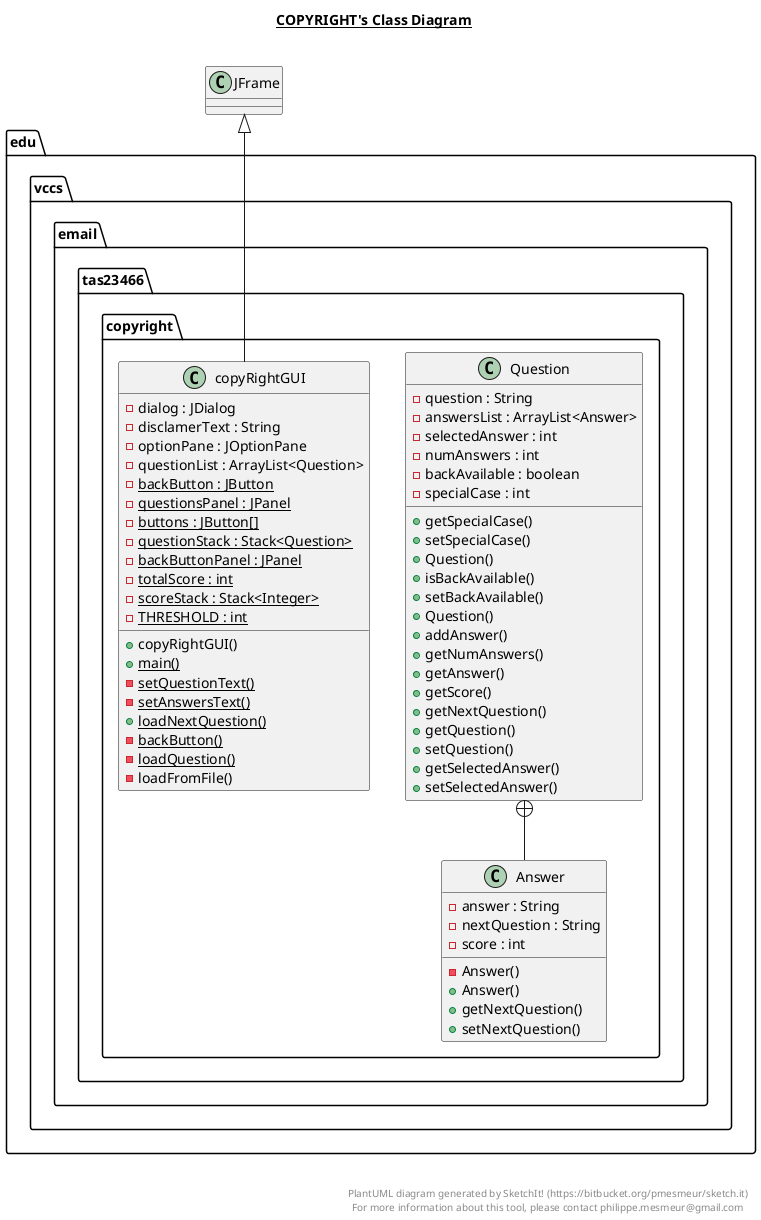 @startuml

title __COPYRIGHT's Class Diagram__\n

  package edu.vccs.email.tas23466.copyright {
    class Question {
        - question : String
        - answersList : ArrayList<Answer>
        - selectedAnswer : int
        - numAnswers : int
        - backAvailable : boolean
        - specialCase : int
        + getSpecialCase()
        + setSpecialCase()
        + Question()
        + isBackAvailable()
        + setBackAvailable()
        + Question()
        + addAnswer()
        + getNumAnswers()
        + getAnswer()
        + getScore()
        + getNextQuestion()
        + getQuestion()
        + setQuestion()
        + getSelectedAnswer()
        + setSelectedAnswer()
    }
  }
  

  package edu.vccs.email.tas23466.copyright {
    class Answer {
        - answer : String
        - nextQuestion : String
        - score : int
        - Answer()
        + Answer()
        + getNextQuestion()
        + setNextQuestion()
    }
  }
  

  package edu.vccs.email.tas23466.copyright {
    class copyRightGUI {
        - dialog : JDialog
        - disclamerText : String
        - optionPane : JOptionPane
        - questionList : ArrayList<Question>
        {static} - backButton : JButton
        {static} - questionsPanel : JPanel
        {static} - buttons : JButton[]
        {static} - questionStack : Stack<Question>
        {static} - backButtonPanel : JPanel
        {static} - totalScore : int
        {static} - scoreStack : Stack<Integer>
        {static} - THRESHOLD : int
        + copyRightGUI()
        {static} + main()
        {static} - setQuestionText()
        {static} - setAnswersText()
        {static} + loadNextQuestion()
        {static} - backButton()
        {static} - loadQuestion()
        - loadFromFile()
    }
  }
  

  Question +-down- Answer
  copyRightGUI -up-|> JFrame



right footer


PlantUML diagram generated by SketchIt! (https://bitbucket.org/pmesmeur/sketch.it)
For more information about this tool, please contact philippe.mesmeur@gmail.com
endfooter

@enduml
